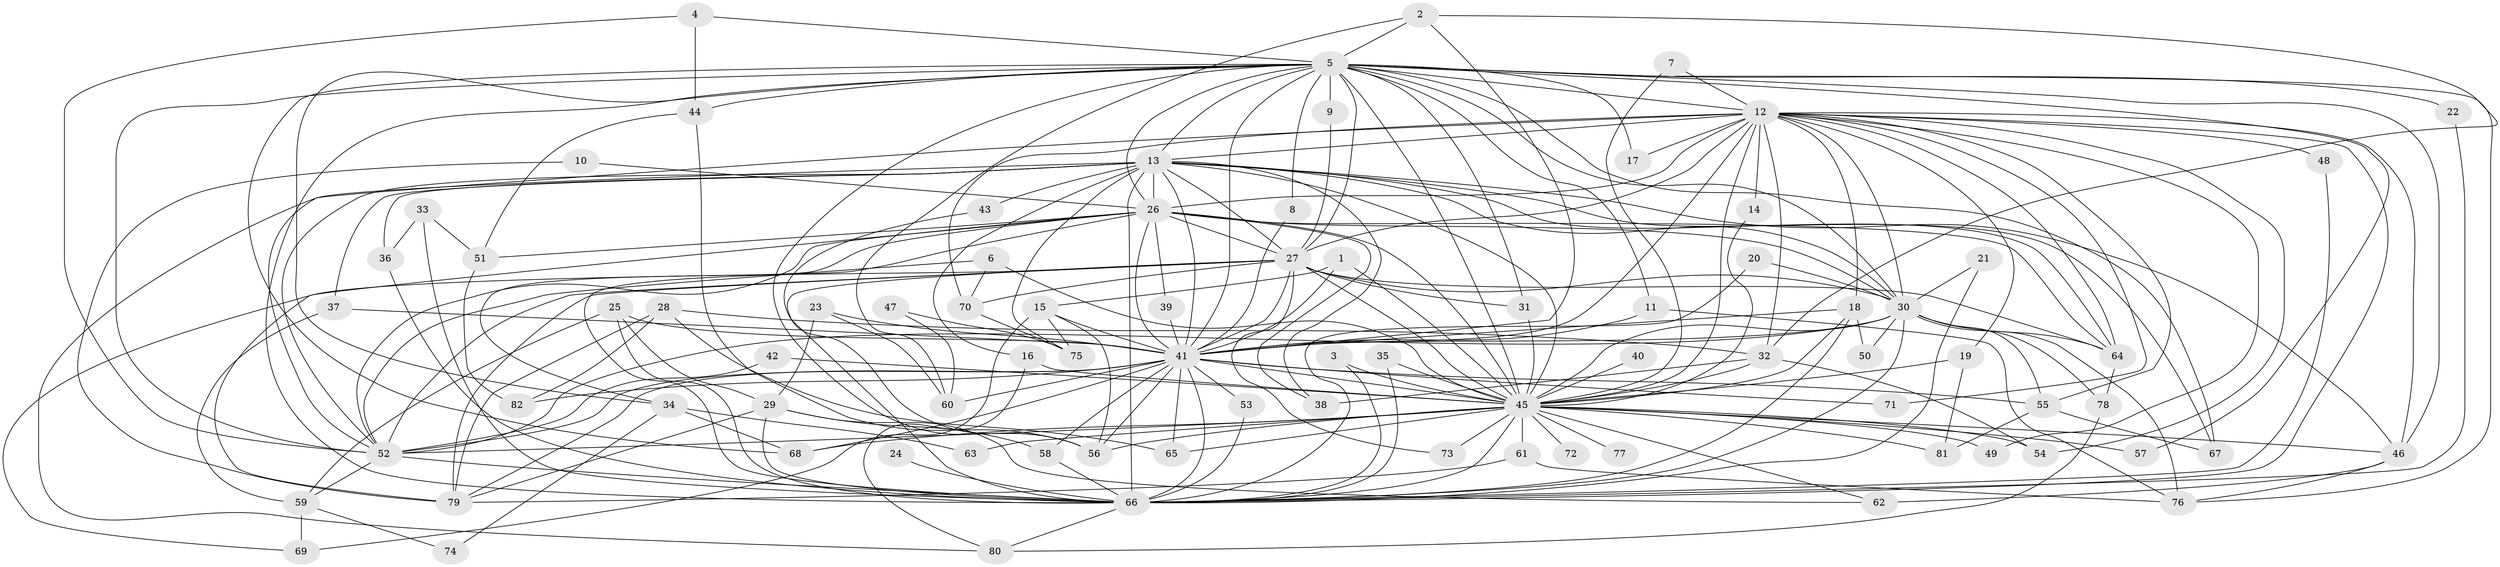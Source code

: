 // original degree distribution, {24: 0.007352941176470588, 42: 0.007352941176470588, 27: 0.014705882352941176, 20: 0.007352941176470588, 26: 0.007352941176470588, 19: 0.007352941176470588, 17: 0.007352941176470588, 16: 0.007352941176470588, 33: 0.007352941176470588, 4: 0.08823529411764706, 6: 0.029411764705882353, 3: 0.16911764705882354, 7: 0.014705882352941176, 2: 0.5808823529411765, 5: 0.04411764705882353}
// Generated by graph-tools (version 1.1) at 2025/36/03/04/25 23:36:14]
// undirected, 82 vertices, 221 edges
graph export_dot {
  node [color=gray90,style=filled];
  1;
  2;
  3;
  4;
  5;
  6;
  7;
  8;
  9;
  10;
  11;
  12;
  13;
  14;
  15;
  16;
  17;
  18;
  19;
  20;
  21;
  22;
  23;
  24;
  25;
  26;
  27;
  28;
  29;
  30;
  31;
  32;
  33;
  34;
  35;
  36;
  37;
  38;
  39;
  40;
  41;
  42;
  43;
  44;
  45;
  46;
  47;
  48;
  49;
  50;
  51;
  52;
  53;
  54;
  55;
  56;
  57;
  58;
  59;
  60;
  61;
  62;
  63;
  64;
  65;
  66;
  67;
  68;
  69;
  70;
  71;
  72;
  73;
  74;
  75;
  76;
  77;
  78;
  79;
  80;
  81;
  82;
  1 -- 15 [weight=1.0];
  1 -- 41 [weight=1.0];
  1 -- 45 [weight=1.0];
  2 -- 5 [weight=1.0];
  2 -- 32 [weight=1.0];
  2 -- 41 [weight=1.0];
  2 -- 60 [weight=1.0];
  3 -- 45 [weight=1.0];
  3 -- 66 [weight=1.0];
  4 -- 5 [weight=1.0];
  4 -- 44 [weight=1.0];
  4 -- 52 [weight=1.0];
  5 -- 8 [weight=1.0];
  5 -- 9 [weight=1.0];
  5 -- 11 [weight=1.0];
  5 -- 12 [weight=1.0];
  5 -- 13 [weight=1.0];
  5 -- 17 [weight=1.0];
  5 -- 22 [weight=1.0];
  5 -- 26 [weight=2.0];
  5 -- 27 [weight=1.0];
  5 -- 30 [weight=1.0];
  5 -- 31 [weight=1.0];
  5 -- 34 [weight=1.0];
  5 -- 41 [weight=1.0];
  5 -- 44 [weight=1.0];
  5 -- 45 [weight=1.0];
  5 -- 46 [weight=1.0];
  5 -- 52 [weight=1.0];
  5 -- 56 [weight=2.0];
  5 -- 57 [weight=1.0];
  5 -- 66 [weight=1.0];
  5 -- 67 [weight=1.0];
  5 -- 68 [weight=1.0];
  5 -- 76 [weight=1.0];
  6 -- 45 [weight=1.0];
  6 -- 52 [weight=1.0];
  6 -- 70 [weight=1.0];
  7 -- 12 [weight=1.0];
  7 -- 45 [weight=1.0];
  8 -- 41 [weight=1.0];
  9 -- 27 [weight=1.0];
  10 -- 26 [weight=1.0];
  10 -- 79 [weight=1.0];
  11 -- 41 [weight=1.0];
  11 -- 76 [weight=1.0];
  12 -- 13 [weight=1.0];
  12 -- 14 [weight=1.0];
  12 -- 17 [weight=1.0];
  12 -- 18 [weight=1.0];
  12 -- 19 [weight=1.0];
  12 -- 26 [weight=1.0];
  12 -- 27 [weight=2.0];
  12 -- 30 [weight=1.0];
  12 -- 32 [weight=1.0];
  12 -- 41 [weight=3.0];
  12 -- 45 [weight=1.0];
  12 -- 46 [weight=1.0];
  12 -- 48 [weight=1.0];
  12 -- 49 [weight=1.0];
  12 -- 52 [weight=1.0];
  12 -- 54 [weight=1.0];
  12 -- 55 [weight=1.0];
  12 -- 64 [weight=1.0];
  12 -- 66 [weight=1.0];
  12 -- 70 [weight=1.0];
  12 -- 71 [weight=1.0];
  13 -- 16 [weight=1.0];
  13 -- 26 [weight=3.0];
  13 -- 27 [weight=1.0];
  13 -- 30 [weight=2.0];
  13 -- 36 [weight=2.0];
  13 -- 37 [weight=1.0];
  13 -- 38 [weight=1.0];
  13 -- 41 [weight=1.0];
  13 -- 43 [weight=1.0];
  13 -- 45 [weight=1.0];
  13 -- 46 [weight=1.0];
  13 -- 52 [weight=1.0];
  13 -- 64 [weight=1.0];
  13 -- 66 [weight=2.0];
  13 -- 67 [weight=1.0];
  13 -- 75 [weight=1.0];
  13 -- 80 [weight=1.0];
  14 -- 45 [weight=1.0];
  15 -- 41 [weight=1.0];
  15 -- 56 [weight=1.0];
  15 -- 69 [weight=1.0];
  15 -- 75 [weight=1.0];
  16 -- 45 [weight=1.0];
  16 -- 80 [weight=1.0];
  18 -- 41 [weight=1.0];
  18 -- 45 [weight=1.0];
  18 -- 50 [weight=1.0];
  18 -- 66 [weight=1.0];
  19 -- 45 [weight=1.0];
  19 -- 81 [weight=1.0];
  20 -- 30 [weight=1.0];
  20 -- 66 [weight=1.0];
  21 -- 30 [weight=1.0];
  21 -- 66 [weight=1.0];
  22 -- 66 [weight=1.0];
  23 -- 29 [weight=1.0];
  23 -- 41 [weight=1.0];
  23 -- 60 [weight=1.0];
  24 -- 66 [weight=1.0];
  25 -- 29 [weight=1.0];
  25 -- 41 [weight=1.0];
  25 -- 59 [weight=1.0];
  25 -- 66 [weight=1.0];
  26 -- 27 [weight=2.0];
  26 -- 30 [weight=1.0];
  26 -- 34 [weight=1.0];
  26 -- 38 [weight=1.0];
  26 -- 39 [weight=1.0];
  26 -- 41 [weight=1.0];
  26 -- 45 [weight=1.0];
  26 -- 51 [weight=1.0];
  26 -- 52 [weight=1.0];
  26 -- 64 [weight=1.0];
  26 -- 66 [weight=1.0];
  26 -- 79 [weight=1.0];
  27 -- 30 [weight=1.0];
  27 -- 31 [weight=1.0];
  27 -- 41 [weight=1.0];
  27 -- 45 [weight=1.0];
  27 -- 52 [weight=1.0];
  27 -- 64 [weight=1.0];
  27 -- 66 [weight=2.0];
  27 -- 69 [weight=1.0];
  27 -- 70 [weight=1.0];
  27 -- 73 [weight=1.0];
  27 -- 79 [weight=1.0];
  28 -- 32 [weight=1.0];
  28 -- 65 [weight=1.0];
  28 -- 79 [weight=1.0];
  28 -- 82 [weight=1.0];
  29 -- 58 [weight=1.0];
  29 -- 62 [weight=1.0];
  29 -- 66 [weight=1.0];
  29 -- 79 [weight=1.0];
  30 -- 41 [weight=1.0];
  30 -- 45 [weight=1.0];
  30 -- 50 [weight=1.0];
  30 -- 52 [weight=1.0];
  30 -- 55 [weight=1.0];
  30 -- 64 [weight=1.0];
  30 -- 66 [weight=1.0];
  30 -- 76 [weight=1.0];
  30 -- 78 [weight=1.0];
  31 -- 45 [weight=1.0];
  32 -- 38 [weight=1.0];
  32 -- 45 [weight=1.0];
  32 -- 54 [weight=1.0];
  33 -- 36 [weight=1.0];
  33 -- 51 [weight=1.0];
  33 -- 66 [weight=1.0];
  34 -- 63 [weight=2.0];
  34 -- 68 [weight=1.0];
  34 -- 74 [weight=1.0];
  35 -- 45 [weight=1.0];
  35 -- 66 [weight=1.0];
  36 -- 66 [weight=1.0];
  37 -- 41 [weight=1.0];
  37 -- 59 [weight=1.0];
  39 -- 41 [weight=2.0];
  40 -- 45 [weight=1.0];
  41 -- 45 [weight=1.0];
  41 -- 52 [weight=2.0];
  41 -- 53 [weight=1.0];
  41 -- 55 [weight=1.0];
  41 -- 56 [weight=1.0];
  41 -- 58 [weight=1.0];
  41 -- 60 [weight=1.0];
  41 -- 65 [weight=1.0];
  41 -- 66 [weight=1.0];
  41 -- 68 [weight=1.0];
  41 -- 71 [weight=1.0];
  41 -- 79 [weight=1.0];
  41 -- 82 [weight=1.0];
  42 -- 45 [weight=1.0];
  42 -- 52 [weight=1.0];
  43 -- 56 [weight=1.0];
  44 -- 51 [weight=1.0];
  44 -- 56 [weight=1.0];
  45 -- 46 [weight=1.0];
  45 -- 49 [weight=1.0];
  45 -- 52 [weight=3.0];
  45 -- 54 [weight=1.0];
  45 -- 56 [weight=1.0];
  45 -- 57 [weight=1.0];
  45 -- 61 [weight=1.0];
  45 -- 62 [weight=1.0];
  45 -- 63 [weight=1.0];
  45 -- 65 [weight=2.0];
  45 -- 66 [weight=1.0];
  45 -- 68 [weight=1.0];
  45 -- 72 [weight=1.0];
  45 -- 73 [weight=1.0];
  45 -- 77 [weight=1.0];
  45 -- 81 [weight=1.0];
  46 -- 62 [weight=1.0];
  46 -- 76 [weight=1.0];
  47 -- 60 [weight=1.0];
  47 -- 75 [weight=1.0];
  48 -- 66 [weight=1.0];
  51 -- 82 [weight=1.0];
  52 -- 59 [weight=1.0];
  52 -- 66 [weight=1.0];
  53 -- 66 [weight=1.0];
  55 -- 67 [weight=1.0];
  55 -- 81 [weight=1.0];
  58 -- 66 [weight=1.0];
  59 -- 69 [weight=1.0];
  59 -- 74 [weight=1.0];
  61 -- 76 [weight=1.0];
  61 -- 79 [weight=1.0];
  64 -- 78 [weight=1.0];
  66 -- 80 [weight=1.0];
  70 -- 75 [weight=1.0];
  78 -- 80 [weight=1.0];
}
